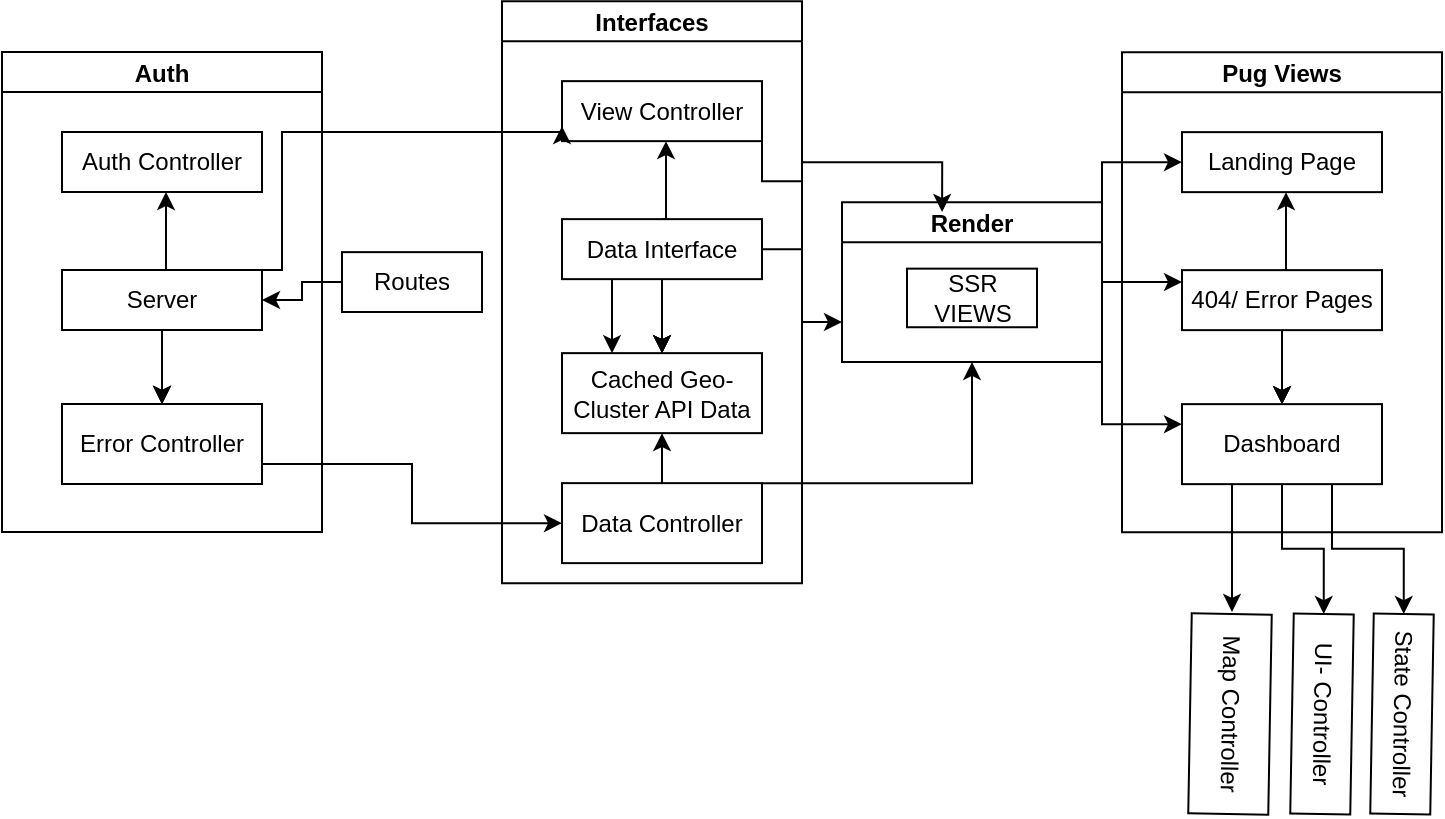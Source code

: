 <mxfile version="20.0.4" type="github">
  <diagram id="piDafpqhtRUU5qUU-vj8" name="Page-1">
    <mxGraphModel dx="1008" dy="1629" grid="1" gridSize="10" guides="1" tooltips="1" connect="1" arrows="1" fold="1" page="1" pageScale="1" pageWidth="827" pageHeight="1169" math="0" shadow="0">
      <root>
        <mxCell id="0" />
        <mxCell id="1" parent="0" />
        <mxCell id="GQ5DPN75sgyvJyvd01HT-71" value="Auth" style="swimlane;fontFamily=Helvetica;fontSize=12;fontColor=default;startSize=20;strokeColor=default;fillColor=default;" vertex="1" parent="1">
          <mxGeometry x="50" y="-390" width="160" height="240" as="geometry" />
        </mxCell>
        <mxCell id="GQ5DPN75sgyvJyvd01HT-61" value="" style="group" vertex="1" connectable="0" parent="GQ5DPN75sgyvJyvd01HT-71">
          <mxGeometry x="30" y="40" width="100" height="176" as="geometry" />
        </mxCell>
        <mxCell id="GQ5DPN75sgyvJyvd01HT-35" style="edgeStyle=orthogonalEdgeStyle;rounded=0;orthogonalLoop=1;jettySize=auto;html=1;exitX=0.5;exitY=0;exitDx=0;exitDy=0;entryX=0.5;entryY=1;entryDx=0;entryDy=0;" edge="1" parent="GQ5DPN75sgyvJyvd01HT-61" source="GQ5DPN75sgyvJyvd01HT-33">
          <mxGeometry relative="1" as="geometry">
            <mxPoint x="52" y="30" as="targetPoint" />
          </mxGeometry>
        </mxCell>
        <mxCell id="GQ5DPN75sgyvJyvd01HT-33" value="Server" style="whiteSpace=wrap;html=1;" vertex="1" parent="GQ5DPN75sgyvJyvd01HT-61">
          <mxGeometry y="69" width="100" height="30" as="geometry" />
        </mxCell>
        <mxCell id="GQ5DPN75sgyvJyvd01HT-34" value="Error Controller" style="whiteSpace=wrap;html=1;" vertex="1" parent="GQ5DPN75sgyvJyvd01HT-61">
          <mxGeometry y="136" width="100" height="40" as="geometry" />
        </mxCell>
        <mxCell id="GQ5DPN75sgyvJyvd01HT-36" style="edgeStyle=orthogonalEdgeStyle;rounded=0;orthogonalLoop=1;jettySize=auto;html=1;exitX=0.5;exitY=1;exitDx=0;exitDy=0;entryX=0.5;entryY=0;entryDx=0;entryDy=0;" edge="1" parent="GQ5DPN75sgyvJyvd01HT-61" source="GQ5DPN75sgyvJyvd01HT-33" target="GQ5DPN75sgyvJyvd01HT-34">
          <mxGeometry relative="1" as="geometry" />
        </mxCell>
        <mxCell id="GQ5DPN75sgyvJyvd01HT-43" value="" style="edgeStyle=orthogonalEdgeStyle;rounded=0;orthogonalLoop=1;jettySize=auto;html=1;" edge="1" parent="GQ5DPN75sgyvJyvd01HT-61" source="GQ5DPN75sgyvJyvd01HT-33" target="GQ5DPN75sgyvJyvd01HT-34">
          <mxGeometry relative="1" as="geometry" />
        </mxCell>
        <mxCell id="GQ5DPN75sgyvJyvd01HT-50" value="" style="edgeStyle=orthogonalEdgeStyle;rounded=0;orthogonalLoop=1;jettySize=auto;html=1;" edge="1" parent="GQ5DPN75sgyvJyvd01HT-61" source="GQ5DPN75sgyvJyvd01HT-33" target="GQ5DPN75sgyvJyvd01HT-34">
          <mxGeometry relative="1" as="geometry" />
        </mxCell>
        <mxCell id="GQ5DPN75sgyvJyvd01HT-60" value="Auth Controller" style="whiteSpace=wrap;html=1;" vertex="1" parent="GQ5DPN75sgyvJyvd01HT-61">
          <mxGeometry width="100" height="30" as="geometry" />
        </mxCell>
        <mxCell id="GQ5DPN75sgyvJyvd01HT-76" value="" style="edgeStyle=orthogonalEdgeStyle;rounded=0;orthogonalLoop=1;jettySize=auto;html=1;fontFamily=Helvetica;fontSize=12;fontColor=default;startSize=20;" edge="1" parent="1" source="GQ5DPN75sgyvJyvd01HT-75" target="GQ5DPN75sgyvJyvd01HT-33">
          <mxGeometry relative="1" as="geometry" />
        </mxCell>
        <mxCell id="GQ5DPN75sgyvJyvd01HT-75" value="Routes" style="whiteSpace=wrap;html=1;fontFamily=Helvetica;fontSize=12;fontColor=default;startSize=20;strokeColor=default;fillColor=default;" vertex="1" parent="1">
          <mxGeometry x="220" y="-289.93" width="70" height="29.93" as="geometry" />
        </mxCell>
        <mxCell id="GQ5DPN75sgyvJyvd01HT-77" value="Interfaces" style="swimlane;fontFamily=Helvetica;fontSize=12;fontColor=default;startSize=20;strokeColor=default;fillColor=default;" vertex="1" parent="1">
          <mxGeometry x="300" y="-415.43" width="150" height="291" as="geometry" />
        </mxCell>
        <mxCell id="GQ5DPN75sgyvJyvd01HT-78" value="" style="group" vertex="1" connectable="0" parent="GQ5DPN75sgyvJyvd01HT-77">
          <mxGeometry x="30" y="40" width="100" height="176" as="geometry" />
        </mxCell>
        <mxCell id="GQ5DPN75sgyvJyvd01HT-79" style="edgeStyle=orthogonalEdgeStyle;rounded=0;orthogonalLoop=1;jettySize=auto;html=1;exitX=0.5;exitY=0;exitDx=0;exitDy=0;entryX=0.5;entryY=1;entryDx=0;entryDy=0;" edge="1" parent="GQ5DPN75sgyvJyvd01HT-78" source="GQ5DPN75sgyvJyvd01HT-80">
          <mxGeometry relative="1" as="geometry">
            <mxPoint x="52" y="30" as="targetPoint" />
          </mxGeometry>
        </mxCell>
        <mxCell id="GQ5DPN75sgyvJyvd01HT-125" style="edgeStyle=orthogonalEdgeStyle;rounded=0;orthogonalLoop=1;jettySize=auto;html=1;exitX=0.25;exitY=1;exitDx=0;exitDy=0;entryX=0.25;entryY=0;entryDx=0;entryDy=0;fontFamily=Helvetica;fontSize=12;fontColor=default;startSize=20;" edge="1" parent="GQ5DPN75sgyvJyvd01HT-78" source="GQ5DPN75sgyvJyvd01HT-80" target="GQ5DPN75sgyvJyvd01HT-81">
          <mxGeometry relative="1" as="geometry" />
        </mxCell>
        <mxCell id="GQ5DPN75sgyvJyvd01HT-80" value="Data Interface" style="whiteSpace=wrap;html=1;" vertex="1" parent="GQ5DPN75sgyvJyvd01HT-78">
          <mxGeometry y="69" width="100" height="30" as="geometry" />
        </mxCell>
        <mxCell id="GQ5DPN75sgyvJyvd01HT-81" value="Cached Geo-Cluster API Data" style="whiteSpace=wrap;html=1;" vertex="1" parent="GQ5DPN75sgyvJyvd01HT-78">
          <mxGeometry y="136" width="100" height="40" as="geometry" />
        </mxCell>
        <mxCell id="GQ5DPN75sgyvJyvd01HT-82" style="edgeStyle=orthogonalEdgeStyle;rounded=0;orthogonalLoop=1;jettySize=auto;html=1;exitX=0.5;exitY=1;exitDx=0;exitDy=0;entryX=0.5;entryY=0;entryDx=0;entryDy=0;" edge="1" parent="GQ5DPN75sgyvJyvd01HT-78" source="GQ5DPN75sgyvJyvd01HT-80" target="GQ5DPN75sgyvJyvd01HT-81">
          <mxGeometry relative="1" as="geometry" />
        </mxCell>
        <mxCell id="GQ5DPN75sgyvJyvd01HT-83" value="" style="edgeStyle=orthogonalEdgeStyle;rounded=0;orthogonalLoop=1;jettySize=auto;html=1;" edge="1" parent="GQ5DPN75sgyvJyvd01HT-78" source="GQ5DPN75sgyvJyvd01HT-80" target="GQ5DPN75sgyvJyvd01HT-81">
          <mxGeometry relative="1" as="geometry" />
        </mxCell>
        <mxCell id="GQ5DPN75sgyvJyvd01HT-84" value="" style="edgeStyle=orthogonalEdgeStyle;rounded=0;orthogonalLoop=1;jettySize=auto;html=1;" edge="1" parent="GQ5DPN75sgyvJyvd01HT-78" source="GQ5DPN75sgyvJyvd01HT-80" target="GQ5DPN75sgyvJyvd01HT-81">
          <mxGeometry relative="1" as="geometry" />
        </mxCell>
        <mxCell id="GQ5DPN75sgyvJyvd01HT-85" value="View Controller" style="whiteSpace=wrap;html=1;" vertex="1" parent="GQ5DPN75sgyvJyvd01HT-78">
          <mxGeometry width="100" height="30" as="geometry" />
        </mxCell>
        <mxCell id="GQ5DPN75sgyvJyvd01HT-126" style="edgeStyle=orthogonalEdgeStyle;rounded=0;orthogonalLoop=1;jettySize=auto;html=1;exitX=0.5;exitY=0;exitDx=0;exitDy=0;entryX=0.5;entryY=1;entryDx=0;entryDy=0;fontFamily=Helvetica;fontSize=12;fontColor=default;startSize=20;" edge="1" parent="GQ5DPN75sgyvJyvd01HT-77" source="GQ5DPN75sgyvJyvd01HT-87" target="GQ5DPN75sgyvJyvd01HT-81">
          <mxGeometry relative="1" as="geometry" />
        </mxCell>
        <mxCell id="GQ5DPN75sgyvJyvd01HT-87" value="Data Controller" style="whiteSpace=wrap;html=1;" vertex="1" parent="GQ5DPN75sgyvJyvd01HT-77">
          <mxGeometry x="30" y="241" width="100" height="40" as="geometry" />
        </mxCell>
        <mxCell id="GQ5DPN75sgyvJyvd01HT-88" style="edgeStyle=orthogonalEdgeStyle;rounded=0;orthogonalLoop=1;jettySize=auto;html=1;exitX=1;exitY=0.75;exitDx=0;exitDy=0;entryX=0;entryY=0.5;entryDx=0;entryDy=0;fontFamily=Helvetica;fontSize=12;fontColor=default;startSize=20;" edge="1" parent="1" source="GQ5DPN75sgyvJyvd01HT-34" target="GQ5DPN75sgyvJyvd01HT-87">
          <mxGeometry relative="1" as="geometry" />
        </mxCell>
        <mxCell id="GQ5DPN75sgyvJyvd01HT-127" style="edgeStyle=orthogonalEdgeStyle;rounded=0;orthogonalLoop=1;jettySize=auto;html=1;exitX=1;exitY=0;exitDx=0;exitDy=0;entryX=0;entryY=0.5;entryDx=0;entryDy=0;fontFamily=Helvetica;fontSize=12;fontColor=default;startSize=20;" edge="1" parent="1" source="GQ5DPN75sgyvJyvd01HT-89" target="GQ5DPN75sgyvJyvd01HT-107">
          <mxGeometry relative="1" as="geometry" />
        </mxCell>
        <mxCell id="GQ5DPN75sgyvJyvd01HT-128" style="edgeStyle=orthogonalEdgeStyle;rounded=0;orthogonalLoop=1;jettySize=auto;html=1;exitX=1;exitY=0.5;exitDx=0;exitDy=0;fontFamily=Helvetica;fontSize=12;fontColor=default;startSize=20;" edge="1" parent="1" source="GQ5DPN75sgyvJyvd01HT-89">
          <mxGeometry relative="1" as="geometry">
            <mxPoint x="640" y="-275" as="targetPoint" />
          </mxGeometry>
        </mxCell>
        <mxCell id="GQ5DPN75sgyvJyvd01HT-129" style="edgeStyle=orthogonalEdgeStyle;rounded=0;orthogonalLoop=1;jettySize=auto;html=1;exitX=1;exitY=1;exitDx=0;exitDy=0;entryX=0;entryY=0.25;entryDx=0;entryDy=0;fontFamily=Helvetica;fontSize=12;fontColor=default;startSize=20;" edge="1" parent="1" source="GQ5DPN75sgyvJyvd01HT-89" target="GQ5DPN75sgyvJyvd01HT-103">
          <mxGeometry relative="1" as="geometry" />
        </mxCell>
        <mxCell id="GQ5DPN75sgyvJyvd01HT-89" value="Render" style="swimlane;fontFamily=Helvetica;fontSize=12;fontColor=default;startSize=20;strokeColor=default;fillColor=default;" vertex="1" parent="1">
          <mxGeometry x="470" y="-314.9" width="130" height="79.87" as="geometry" />
        </mxCell>
        <mxCell id="GQ5DPN75sgyvJyvd01HT-92" value="SSR VIEWS" style="whiteSpace=wrap;html=1;" vertex="1" parent="GQ5DPN75sgyvJyvd01HT-89">
          <mxGeometry x="32.5" y="33.22" width="65" height="29.3" as="geometry" />
        </mxCell>
        <mxCell id="GQ5DPN75sgyvJyvd01HT-99" value="Pug Views" style="swimlane;fontFamily=Helvetica;fontSize=12;fontColor=default;startSize=20;strokeColor=default;fillColor=default;" vertex="1" parent="1">
          <mxGeometry x="610" y="-389.93" width="160" height="240" as="geometry" />
        </mxCell>
        <mxCell id="GQ5DPN75sgyvJyvd01HT-100" value="" style="group" vertex="1" connectable="0" parent="GQ5DPN75sgyvJyvd01HT-99">
          <mxGeometry x="30" y="40" width="100" height="176" as="geometry" />
        </mxCell>
        <mxCell id="GQ5DPN75sgyvJyvd01HT-101" style="edgeStyle=orthogonalEdgeStyle;rounded=0;orthogonalLoop=1;jettySize=auto;html=1;exitX=0.5;exitY=0;exitDx=0;exitDy=0;entryX=0.5;entryY=1;entryDx=0;entryDy=0;" edge="1" parent="GQ5DPN75sgyvJyvd01HT-100" source="GQ5DPN75sgyvJyvd01HT-102">
          <mxGeometry relative="1" as="geometry">
            <mxPoint x="52" y="30" as="targetPoint" />
          </mxGeometry>
        </mxCell>
        <mxCell id="GQ5DPN75sgyvJyvd01HT-102" value="404/ Error Pages" style="whiteSpace=wrap;html=1;" vertex="1" parent="GQ5DPN75sgyvJyvd01HT-100">
          <mxGeometry y="69" width="100" height="30" as="geometry" />
        </mxCell>
        <mxCell id="GQ5DPN75sgyvJyvd01HT-103" value="Dashboard" style="whiteSpace=wrap;html=1;" vertex="1" parent="GQ5DPN75sgyvJyvd01HT-100">
          <mxGeometry y="136" width="100" height="40" as="geometry" />
        </mxCell>
        <mxCell id="GQ5DPN75sgyvJyvd01HT-104" style="edgeStyle=orthogonalEdgeStyle;rounded=0;orthogonalLoop=1;jettySize=auto;html=1;exitX=0.5;exitY=1;exitDx=0;exitDy=0;entryX=0.5;entryY=0;entryDx=0;entryDy=0;" edge="1" parent="GQ5DPN75sgyvJyvd01HT-100" source="GQ5DPN75sgyvJyvd01HT-102" target="GQ5DPN75sgyvJyvd01HT-103">
          <mxGeometry relative="1" as="geometry" />
        </mxCell>
        <mxCell id="GQ5DPN75sgyvJyvd01HT-105" value="" style="edgeStyle=orthogonalEdgeStyle;rounded=0;orthogonalLoop=1;jettySize=auto;html=1;" edge="1" parent="GQ5DPN75sgyvJyvd01HT-100" source="GQ5DPN75sgyvJyvd01HT-102" target="GQ5DPN75sgyvJyvd01HT-103">
          <mxGeometry relative="1" as="geometry" />
        </mxCell>
        <mxCell id="GQ5DPN75sgyvJyvd01HT-106" value="" style="edgeStyle=orthogonalEdgeStyle;rounded=0;orthogonalLoop=1;jettySize=auto;html=1;" edge="1" parent="GQ5DPN75sgyvJyvd01HT-100" source="GQ5DPN75sgyvJyvd01HT-102" target="GQ5DPN75sgyvJyvd01HT-103">
          <mxGeometry relative="1" as="geometry" />
        </mxCell>
        <mxCell id="GQ5DPN75sgyvJyvd01HT-107" value="Landing Page" style="whiteSpace=wrap;html=1;" vertex="1" parent="GQ5DPN75sgyvJyvd01HT-100">
          <mxGeometry width="100" height="30" as="geometry" />
        </mxCell>
        <mxCell id="GQ5DPN75sgyvJyvd01HT-116" value="State Controller" style="whiteSpace=wrap;html=1;rotation=91;" vertex="1" parent="1">
          <mxGeometry x="700" y="-74" width="100" height="30" as="geometry" />
        </mxCell>
        <mxCell id="GQ5DPN75sgyvJyvd01HT-111" value="UI- Controller" style="whiteSpace=wrap;html=1;rotation=91;" vertex="1" parent="1">
          <mxGeometry x="660" y="-74" width="100" height="30" as="geometry" />
        </mxCell>
        <mxCell id="GQ5DPN75sgyvJyvd01HT-112" value="Map Controller" style="whiteSpace=wrap;html=1;rotation=91;" vertex="1" parent="1">
          <mxGeometry x="614" y="-79" width="100" height="40" as="geometry" />
        </mxCell>
        <mxCell id="GQ5DPN75sgyvJyvd01HT-118" style="edgeStyle=orthogonalEdgeStyle;rounded=0;orthogonalLoop=1;jettySize=auto;html=1;exitX=0.75;exitY=1;exitDx=0;exitDy=0;entryX=0;entryY=0.5;entryDx=0;entryDy=0;fontFamily=Helvetica;fontSize=12;fontColor=default;startSize=20;" edge="1" parent="1" source="GQ5DPN75sgyvJyvd01HT-103" target="GQ5DPN75sgyvJyvd01HT-116">
          <mxGeometry relative="1" as="geometry" />
        </mxCell>
        <mxCell id="GQ5DPN75sgyvJyvd01HT-119" style="edgeStyle=orthogonalEdgeStyle;rounded=0;orthogonalLoop=1;jettySize=auto;html=1;exitX=0.5;exitY=1;exitDx=0;exitDy=0;entryX=0;entryY=0.5;entryDx=0;entryDy=0;fontFamily=Helvetica;fontSize=12;fontColor=default;startSize=20;" edge="1" parent="1" source="GQ5DPN75sgyvJyvd01HT-103" target="GQ5DPN75sgyvJyvd01HT-111">
          <mxGeometry relative="1" as="geometry" />
        </mxCell>
        <mxCell id="GQ5DPN75sgyvJyvd01HT-120" style="edgeStyle=orthogonalEdgeStyle;rounded=0;orthogonalLoop=1;jettySize=auto;html=1;exitX=0.25;exitY=1;exitDx=0;exitDy=0;fontFamily=Helvetica;fontSize=12;fontColor=default;startSize=20;" edge="1" parent="1" source="GQ5DPN75sgyvJyvd01HT-103">
          <mxGeometry relative="1" as="geometry">
            <mxPoint x="665" y="-110" as="targetPoint" />
          </mxGeometry>
        </mxCell>
        <mxCell id="GQ5DPN75sgyvJyvd01HT-121" style="edgeStyle=orthogonalEdgeStyle;rounded=0;orthogonalLoop=1;jettySize=auto;html=1;exitX=1;exitY=0;exitDx=0;exitDy=0;entryX=0;entryY=0.75;entryDx=0;entryDy=0;fontFamily=Helvetica;fontSize=12;fontColor=default;startSize=20;" edge="1" parent="1" source="GQ5DPN75sgyvJyvd01HT-33" target="GQ5DPN75sgyvJyvd01HT-85">
          <mxGeometry relative="1" as="geometry">
            <Array as="points">
              <mxPoint x="190" y="-281" />
              <mxPoint x="190" y="-350" />
              <mxPoint x="330" y="-350" />
            </Array>
          </mxGeometry>
        </mxCell>
        <mxCell id="GQ5DPN75sgyvJyvd01HT-122" style="edgeStyle=orthogonalEdgeStyle;rounded=0;orthogonalLoop=1;jettySize=auto;html=1;exitX=1;exitY=1;exitDx=0;exitDy=0;entryX=0.385;entryY=0.061;entryDx=0;entryDy=0;entryPerimeter=0;fontFamily=Helvetica;fontSize=12;fontColor=default;startSize=20;" edge="1" parent="1" source="GQ5DPN75sgyvJyvd01HT-85" target="GQ5DPN75sgyvJyvd01HT-89">
          <mxGeometry relative="1" as="geometry" />
        </mxCell>
        <mxCell id="GQ5DPN75sgyvJyvd01HT-123" style="edgeStyle=orthogonalEdgeStyle;rounded=0;orthogonalLoop=1;jettySize=auto;html=1;exitX=1;exitY=0;exitDx=0;exitDy=0;entryX=0.5;entryY=1;entryDx=0;entryDy=0;fontFamily=Helvetica;fontSize=12;fontColor=default;startSize=20;" edge="1" parent="1" source="GQ5DPN75sgyvJyvd01HT-87" target="GQ5DPN75sgyvJyvd01HT-89">
          <mxGeometry relative="1" as="geometry">
            <Array as="points">
              <mxPoint x="535" y="-174" />
            </Array>
          </mxGeometry>
        </mxCell>
        <mxCell id="GQ5DPN75sgyvJyvd01HT-124" style="edgeStyle=orthogonalEdgeStyle;rounded=0;orthogonalLoop=1;jettySize=auto;html=1;exitX=1;exitY=0.5;exitDx=0;exitDy=0;entryX=0;entryY=0.75;entryDx=0;entryDy=0;fontFamily=Helvetica;fontSize=12;fontColor=default;startSize=20;" edge="1" parent="1" source="GQ5DPN75sgyvJyvd01HT-80" target="GQ5DPN75sgyvJyvd01HT-89">
          <mxGeometry relative="1" as="geometry" />
        </mxCell>
      </root>
    </mxGraphModel>
  </diagram>
</mxfile>
